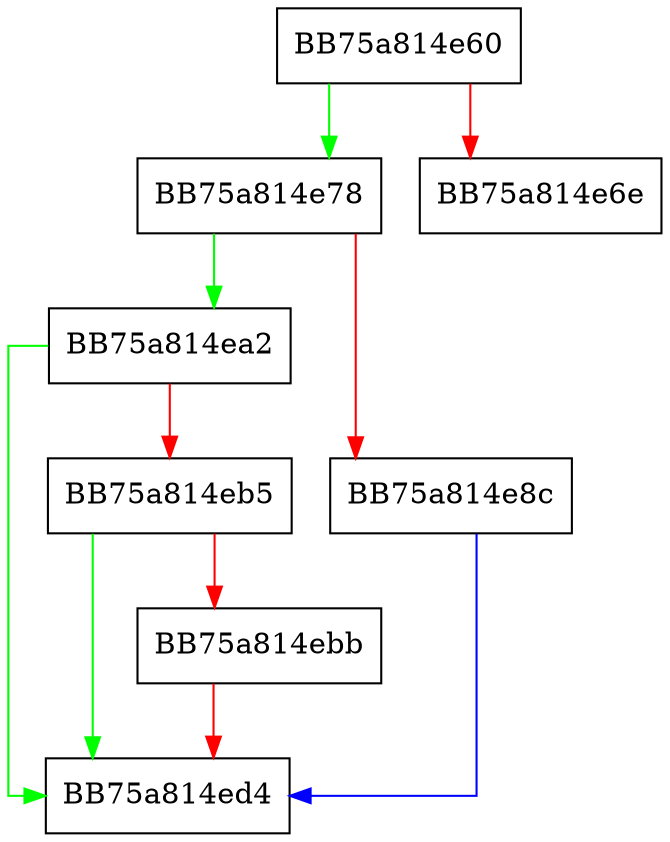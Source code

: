 digraph OnProcessContextDestruct {
  node [shape="box"];
  graph [splines=ortho];
  BB75a814e60 -> BB75a814e78 [color="green"];
  BB75a814e60 -> BB75a814e6e [color="red"];
  BB75a814e78 -> BB75a814ea2 [color="green"];
  BB75a814e78 -> BB75a814e8c [color="red"];
  BB75a814e8c -> BB75a814ed4 [color="blue"];
  BB75a814ea2 -> BB75a814ed4 [color="green"];
  BB75a814ea2 -> BB75a814eb5 [color="red"];
  BB75a814eb5 -> BB75a814ed4 [color="green"];
  BB75a814eb5 -> BB75a814ebb [color="red"];
  BB75a814ebb -> BB75a814ed4 [color="red"];
}